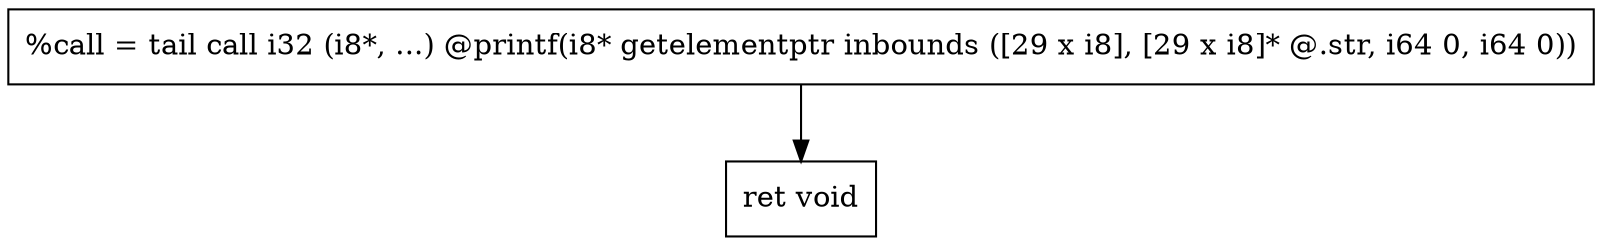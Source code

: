 digraph "CDFG for'func' function" {
	Node0x5558d25ec7e0[shape=record, label="  %call = tail call i32 (i8*, ...) @printf(i8* getelementptr inbounds ([29 x i8], [29 x i8]* @.str, i64 0, i64 0))"]
	Node0x5558d25ec8a0[shape=record, label="  ret void"]
	Node0x5558d25ec7e0 -> Node0x5558d25ec8a0
edge [color=red]
}
